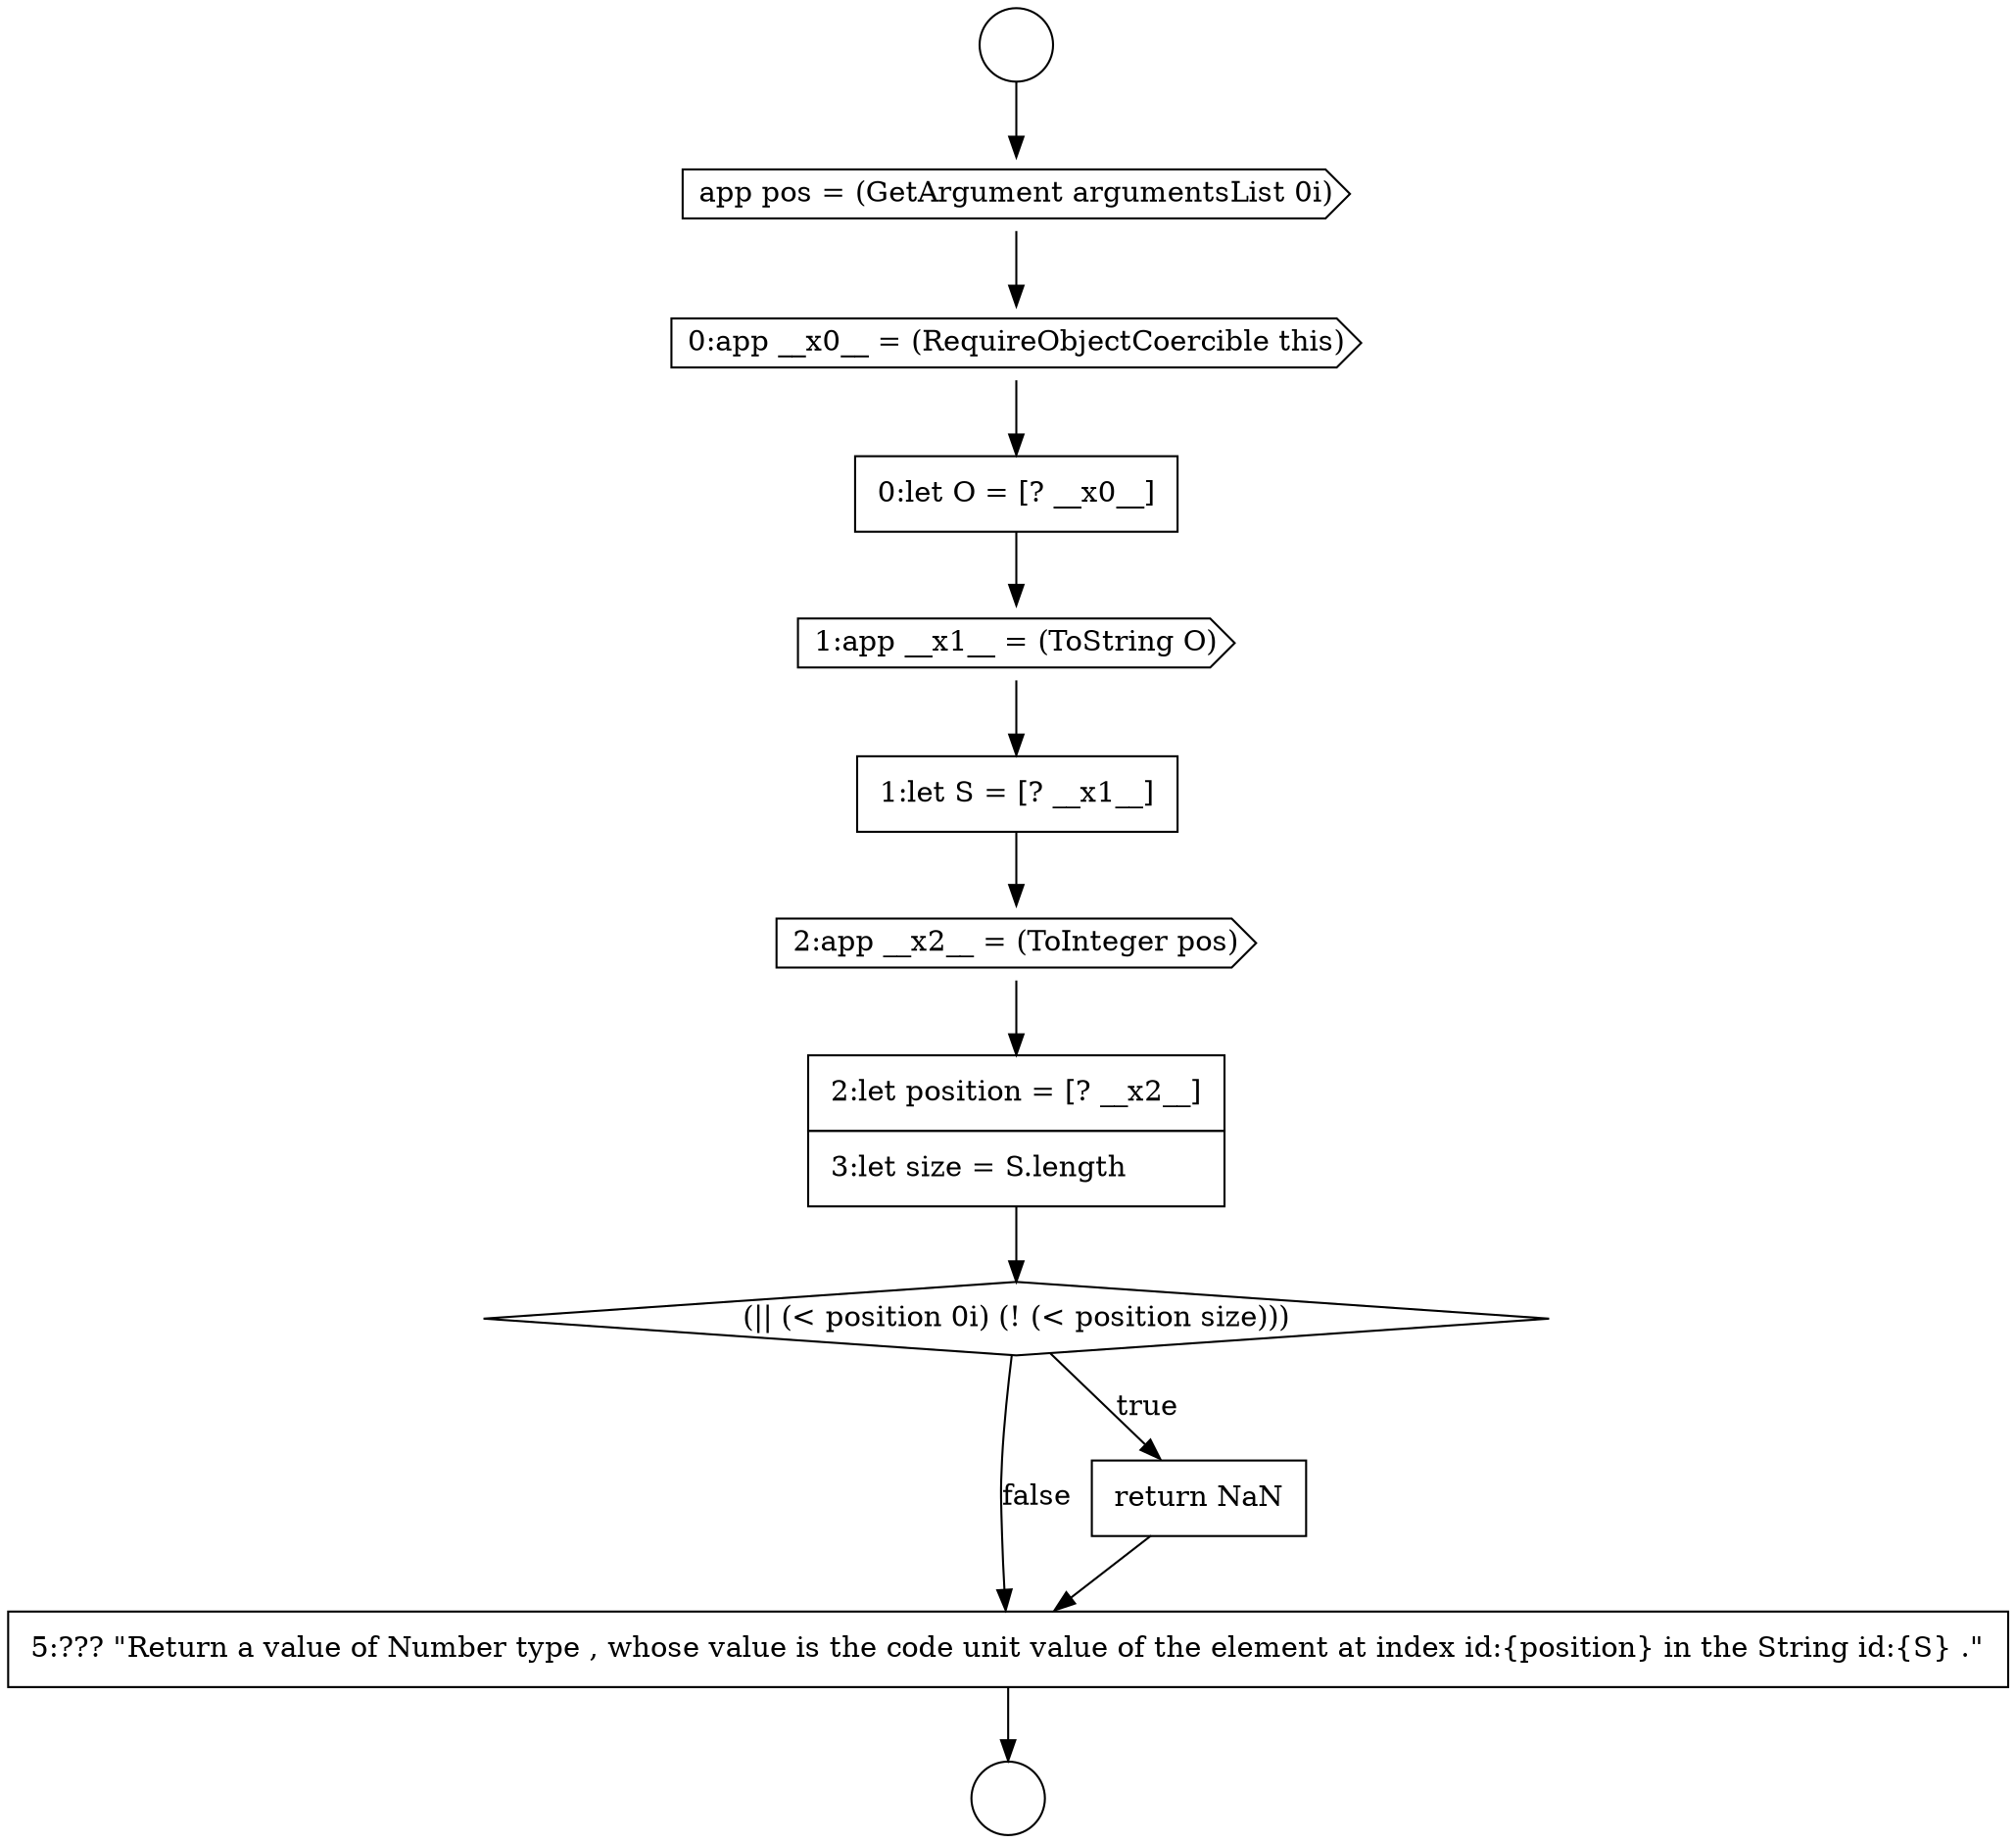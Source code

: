 digraph {
  node11848 [shape=none, margin=0, label=<<font color="black">
    <table border="0" cellborder="1" cellspacing="0" cellpadding="10">
      <tr><td align="left">0:let O = [? __x0__]</td></tr>
    </table>
  </font>> color="black" fillcolor="white" style=filled]
  node11844 [shape=circle label=" " color="black" fillcolor="white" style=filled]
  node11849 [shape=cds, label=<<font color="black">1:app __x1__ = (ToString O)</font>> color="black" fillcolor="white" style=filled]
  node11853 [shape=diamond, label=<<font color="black">(|| (&lt; position 0i) (! (&lt; position size)))</font>> color="black" fillcolor="white" style=filled]
  node11852 [shape=none, margin=0, label=<<font color="black">
    <table border="0" cellborder="1" cellspacing="0" cellpadding="10">
      <tr><td align="left">2:let position = [? __x2__]</td></tr>
      <tr><td align="left">3:let size = S.length</td></tr>
    </table>
  </font>> color="black" fillcolor="white" style=filled]
  node11845 [shape=circle label=" " color="black" fillcolor="white" style=filled]
  node11851 [shape=cds, label=<<font color="black">2:app __x2__ = (ToInteger pos)</font>> color="black" fillcolor="white" style=filled]
  node11846 [shape=cds, label=<<font color="black">app pos = (GetArgument argumentsList 0i)</font>> color="black" fillcolor="white" style=filled]
  node11855 [shape=none, margin=0, label=<<font color="black">
    <table border="0" cellborder="1" cellspacing="0" cellpadding="10">
      <tr><td align="left">5:??? &quot;Return a value of Number type , whose value is the code unit value of the element at index id:{position} in the String id:{S} .&quot;</td></tr>
    </table>
  </font>> color="black" fillcolor="white" style=filled]
  node11847 [shape=cds, label=<<font color="black">0:app __x0__ = (RequireObjectCoercible this)</font>> color="black" fillcolor="white" style=filled]
  node11850 [shape=none, margin=0, label=<<font color="black">
    <table border="0" cellborder="1" cellspacing="0" cellpadding="10">
      <tr><td align="left">1:let S = [? __x1__]</td></tr>
    </table>
  </font>> color="black" fillcolor="white" style=filled]
  node11854 [shape=none, margin=0, label=<<font color="black">
    <table border="0" cellborder="1" cellspacing="0" cellpadding="10">
      <tr><td align="left">return NaN</td></tr>
    </table>
  </font>> color="black" fillcolor="white" style=filled]
  node11851 -> node11852 [ color="black"]
  node11849 -> node11850 [ color="black"]
  node11844 -> node11846 [ color="black"]
  node11852 -> node11853 [ color="black"]
  node11853 -> node11854 [label=<<font color="black">true</font>> color="black"]
  node11853 -> node11855 [label=<<font color="black">false</font>> color="black"]
  node11855 -> node11845 [ color="black"]
  node11850 -> node11851 [ color="black"]
  node11847 -> node11848 [ color="black"]
  node11854 -> node11855 [ color="black"]
  node11846 -> node11847 [ color="black"]
  node11848 -> node11849 [ color="black"]
}
